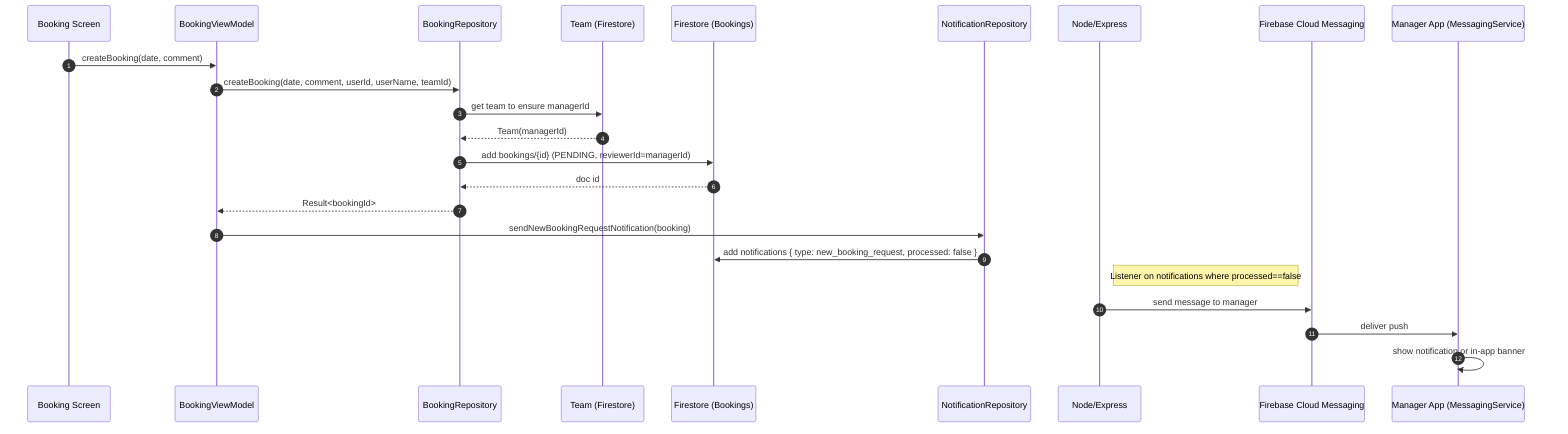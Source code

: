 %% Sequence: Create Booking and Notify Manager
sequenceDiagram
  autonumber
  participant UI as Booking Screen
  participant VM as BookingViewModel
  participant Book as BookingRepository
  participant Team as Team (Firestore)
  participant FS as Firestore (Bookings)
  participant Noti as NotificationRepository
  participant Node as Node/Express
  participant FCM as Firebase Cloud Messaging
  participant Svc as Manager App (MessagingService)

  UI->>VM: createBooking(date, comment)
  VM->>Book: createBooking(date, comment, userId, userName, teamId)
  Book->>Team: get team to ensure managerId
  Team-->>Book: Team(managerId)
  Book->>FS: add bookings/{id} (PENDING, reviewerId=managerId)
  FS-->>Book: doc id
  Book-->>VM: Result<bookingId>

  VM->>Noti: sendNewBookingRequestNotification(booking)
  Noti->>FS: add notifications { type: new_booking_request, processed: false }
  Note right of Node: Listener on notifications where processed==false
  Node->>FCM: send message to manager
  FCM->>Svc: deliver push
  Svc->>Svc: show notification or in-app banner
